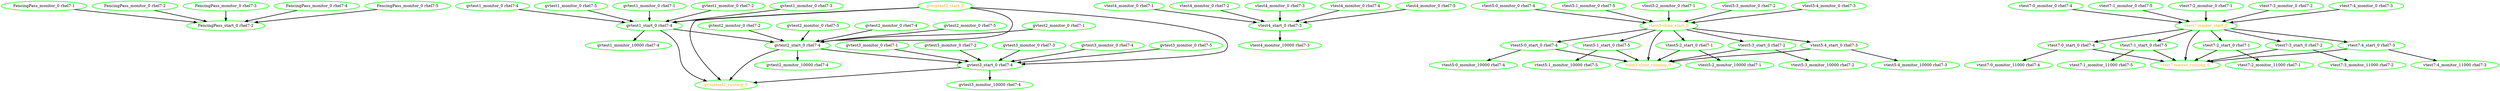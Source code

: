 digraph "g" {
"FencingPass_monitor_0 rhel7-1" -> "FencingPass_start_0 rhel7-2" [ style = bold]
"FencingPass_monitor_0 rhel7-1" [ style=bold color="green" fontcolor="black"]
"FencingPass_monitor_0 rhel7-2" -> "FencingPass_start_0 rhel7-2" [ style = bold]
"FencingPass_monitor_0 rhel7-2" [ style=bold color="green" fontcolor="black"]
"FencingPass_monitor_0 rhel7-3" -> "FencingPass_start_0 rhel7-2" [ style = bold]
"FencingPass_monitor_0 rhel7-3" [ style=bold color="green" fontcolor="black"]
"FencingPass_monitor_0 rhel7-4" -> "FencingPass_start_0 rhel7-2" [ style = bold]
"FencingPass_monitor_0 rhel7-4" [ style=bold color="green" fontcolor="black"]
"FencingPass_monitor_0 rhel7-5" -> "FencingPass_start_0 rhel7-2" [ style = bold]
"FencingPass_monitor_0 rhel7-5" [ style=bold color="green" fontcolor="black"]
"FencingPass_start_0 rhel7-2" [ style=bold color="green" fontcolor="black"]
"grouptest2_running_0" [ style=bold color="green" fontcolor="orange"]
"grouptest2_start_0" -> "grouptest2_running_0" [ style = bold]
"grouptest2_start_0" -> "gvtest1_start_0 rhel7-4" [ style = bold]
"grouptest2_start_0" -> "gvtest2_start_0 rhel7-4" [ style = bold]
"grouptest2_start_0" -> "gvtest3_start_0 rhel7-4" [ style = bold]
"grouptest2_start_0" [ style=bold color="green" fontcolor="orange"]
"gvtest1_monitor_0 rhel7-1" -> "gvtest1_start_0 rhel7-4" [ style = bold]
"gvtest1_monitor_0 rhel7-1" [ style=bold color="green" fontcolor="black"]
"gvtest1_monitor_0 rhel7-2" -> "gvtest1_start_0 rhel7-4" [ style = bold]
"gvtest1_monitor_0 rhel7-2" [ style=bold color="green" fontcolor="black"]
"gvtest1_monitor_0 rhel7-3" -> "gvtest1_start_0 rhel7-4" [ style = bold]
"gvtest1_monitor_0 rhel7-3" [ style=bold color="green" fontcolor="black"]
"gvtest1_monitor_0 rhel7-4" -> "gvtest1_start_0 rhel7-4" [ style = bold]
"gvtest1_monitor_0 rhel7-4" [ style=bold color="green" fontcolor="black"]
"gvtest1_monitor_0 rhel7-5" -> "gvtest1_start_0 rhel7-4" [ style = bold]
"gvtest1_monitor_0 rhel7-5" [ style=bold color="green" fontcolor="black"]
"gvtest1_monitor_10000 rhel7-4" [ style=bold color="green" fontcolor="black"]
"gvtest1_start_0 rhel7-4" -> "grouptest2_running_0" [ style = bold]
"gvtest1_start_0 rhel7-4" -> "gvtest1_monitor_10000 rhel7-4" [ style = bold]
"gvtest1_start_0 rhel7-4" -> "gvtest2_start_0 rhel7-4" [ style = bold]
"gvtest1_start_0 rhel7-4" [ style=bold color="green" fontcolor="black"]
"gvtest2_monitor_0 rhel7-1" -> "gvtest2_start_0 rhel7-4" [ style = bold]
"gvtest2_monitor_0 rhel7-1" [ style=bold color="green" fontcolor="black"]
"gvtest2_monitor_0 rhel7-2" -> "gvtest2_start_0 rhel7-4" [ style = bold]
"gvtest2_monitor_0 rhel7-2" [ style=bold color="green" fontcolor="black"]
"gvtest2_monitor_0 rhel7-3" -> "gvtest2_start_0 rhel7-4" [ style = bold]
"gvtest2_monitor_0 rhel7-3" [ style=bold color="green" fontcolor="black"]
"gvtest2_monitor_0 rhel7-4" -> "gvtest2_start_0 rhel7-4" [ style = bold]
"gvtest2_monitor_0 rhel7-4" [ style=bold color="green" fontcolor="black"]
"gvtest2_monitor_0 rhel7-5" -> "gvtest2_start_0 rhel7-4" [ style = bold]
"gvtest2_monitor_0 rhel7-5" [ style=bold color="green" fontcolor="black"]
"gvtest2_monitor_10000 rhel7-4" [ style=bold color="green" fontcolor="black"]
"gvtest2_start_0 rhel7-4" -> "grouptest2_running_0" [ style = bold]
"gvtest2_start_0 rhel7-4" -> "gvtest2_monitor_10000 rhel7-4" [ style = bold]
"gvtest2_start_0 rhel7-4" -> "gvtest3_start_0 rhel7-4" [ style = bold]
"gvtest2_start_0 rhel7-4" [ style=bold color="green" fontcolor="black"]
"gvtest3_monitor_0 rhel7-1" -> "gvtest3_start_0 rhel7-4" [ style = bold]
"gvtest3_monitor_0 rhel7-1" [ style=bold color="green" fontcolor="black"]
"gvtest3_monitor_0 rhel7-2" -> "gvtest3_start_0 rhel7-4" [ style = bold]
"gvtest3_monitor_0 rhel7-2" [ style=bold color="green" fontcolor="black"]
"gvtest3_monitor_0 rhel7-3" -> "gvtest3_start_0 rhel7-4" [ style = bold]
"gvtest3_monitor_0 rhel7-3" [ style=bold color="green" fontcolor="black"]
"gvtest3_monitor_0 rhel7-4" -> "gvtest3_start_0 rhel7-4" [ style = bold]
"gvtest3_monitor_0 rhel7-4" [ style=bold color="green" fontcolor="black"]
"gvtest3_monitor_0 rhel7-5" -> "gvtest3_start_0 rhel7-4" [ style = bold]
"gvtest3_monitor_0 rhel7-5" [ style=bold color="green" fontcolor="black"]
"gvtest3_monitor_10000 rhel7-4" [ style=bold color="green" fontcolor="black"]
"gvtest3_start_0 rhel7-4" -> "grouptest2_running_0" [ style = bold]
"gvtest3_start_0 rhel7-4" -> "gvtest3_monitor_10000 rhel7-4" [ style = bold]
"gvtest3_start_0 rhel7-4" [ style=bold color="green" fontcolor="black"]
"vtest4_monitor_0 rhel7-1" -> "vtest4_start_0 rhel7-3" [ style = bold]
"vtest4_monitor_0 rhel7-1" [ style=bold color="green" fontcolor="black"]
"vtest4_monitor_0 rhel7-2" -> "vtest4_start_0 rhel7-3" [ style = bold]
"vtest4_monitor_0 rhel7-2" [ style=bold color="green" fontcolor="black"]
"vtest4_monitor_0 rhel7-3" -> "vtest4_start_0 rhel7-3" [ style = bold]
"vtest4_monitor_0 rhel7-3" [ style=bold color="green" fontcolor="black"]
"vtest4_monitor_0 rhel7-4" -> "vtest4_start_0 rhel7-3" [ style = bold]
"vtest4_monitor_0 rhel7-4" [ style=bold color="green" fontcolor="black"]
"vtest4_monitor_0 rhel7-5" -> "vtest4_start_0 rhel7-3" [ style = bold]
"vtest4_monitor_0 rhel7-5" [ style=bold color="green" fontcolor="black"]
"vtest4_monitor_10000 rhel7-3" [ style=bold color="green" fontcolor="black"]
"vtest4_start_0 rhel7-3" -> "vtest4_monitor_10000 rhel7-3" [ style = bold]
"vtest4_start_0 rhel7-3" [ style=bold color="green" fontcolor="black"]
"vtest5-clone_running_0" [ style=bold color="green" fontcolor="orange"]
"vtest5-clone_start_0" -> "vtest5-clone_running_0" [ style = bold]
"vtest5-clone_start_0" -> "vtest5:0_start_0 rhel7-4" [ style = bold]
"vtest5-clone_start_0" -> "vtest5:1_start_0 rhel7-5" [ style = bold]
"vtest5-clone_start_0" -> "vtest5:2_start_0 rhel7-1" [ style = bold]
"vtest5-clone_start_0" -> "vtest5:3_start_0 rhel7-2" [ style = bold]
"vtest5-clone_start_0" -> "vtest5:4_start_0 rhel7-3" [ style = bold]
"vtest5-clone_start_0" [ style=bold color="green" fontcolor="orange"]
"vtest5:0_monitor_0 rhel7-4" -> "vtest5-clone_start_0" [ style = bold]
"vtest5:0_monitor_0 rhel7-4" [ style=bold color="green" fontcolor="black"]
"vtest5:0_monitor_10000 rhel7-4" [ style=bold color="green" fontcolor="black"]
"vtest5:0_start_0 rhel7-4" -> "vtest5-clone_running_0" [ style = bold]
"vtest5:0_start_0 rhel7-4" -> "vtest5:0_monitor_10000 rhel7-4" [ style = bold]
"vtest5:0_start_0 rhel7-4" [ style=bold color="green" fontcolor="black"]
"vtest5:1_monitor_0 rhel7-5" -> "vtest5-clone_start_0" [ style = bold]
"vtest5:1_monitor_0 rhel7-5" [ style=bold color="green" fontcolor="black"]
"vtest5:1_monitor_10000 rhel7-5" [ style=bold color="green" fontcolor="black"]
"vtest5:1_start_0 rhel7-5" -> "vtest5-clone_running_0" [ style = bold]
"vtest5:1_start_0 rhel7-5" -> "vtest5:1_monitor_10000 rhel7-5" [ style = bold]
"vtest5:1_start_0 rhel7-5" [ style=bold color="green" fontcolor="black"]
"vtest5:2_monitor_0 rhel7-1" -> "vtest5-clone_start_0" [ style = bold]
"vtest5:2_monitor_0 rhel7-1" [ style=bold color="green" fontcolor="black"]
"vtest5:2_monitor_10000 rhel7-1" [ style=bold color="green" fontcolor="black"]
"vtest5:2_start_0 rhel7-1" -> "vtest5-clone_running_0" [ style = bold]
"vtest5:2_start_0 rhel7-1" -> "vtest5:2_monitor_10000 rhel7-1" [ style = bold]
"vtest5:2_start_0 rhel7-1" [ style=bold color="green" fontcolor="black"]
"vtest5:3_monitor_0 rhel7-2" -> "vtest5-clone_start_0" [ style = bold]
"vtest5:3_monitor_0 rhel7-2" [ style=bold color="green" fontcolor="black"]
"vtest5:3_monitor_10000 rhel7-2" [ style=bold color="green" fontcolor="black"]
"vtest5:3_start_0 rhel7-2" -> "vtest5-clone_running_0" [ style = bold]
"vtest5:3_start_0 rhel7-2" -> "vtest5:3_monitor_10000 rhel7-2" [ style = bold]
"vtest5:3_start_0 rhel7-2" [ style=bold color="green" fontcolor="black"]
"vtest5:4_monitor_0 rhel7-3" -> "vtest5-clone_start_0" [ style = bold]
"vtest5:4_monitor_0 rhel7-3" [ style=bold color="green" fontcolor="black"]
"vtest5:4_monitor_10000 rhel7-3" [ style=bold color="green" fontcolor="black"]
"vtest5:4_start_0 rhel7-3" -> "vtest5-clone_running_0" [ style = bold]
"vtest5:4_start_0 rhel7-3" -> "vtest5:4_monitor_10000 rhel7-3" [ style = bold]
"vtest5:4_start_0 rhel7-3" [ style=bold color="green" fontcolor="black"]
"vtest7-master_running_0" [ style=bold color="green" fontcolor="orange"]
"vtest7-master_start_0" -> "vtest7-master_running_0" [ style = bold]
"vtest7-master_start_0" -> "vtest7:0_start_0 rhel7-4" [ style = bold]
"vtest7-master_start_0" -> "vtest7:1_start_0 rhel7-5" [ style = bold]
"vtest7-master_start_0" -> "vtest7:2_start_0 rhel7-1" [ style = bold]
"vtest7-master_start_0" -> "vtest7:3_start_0 rhel7-2" [ style = bold]
"vtest7-master_start_0" -> "vtest7:4_start_0 rhel7-3" [ style = bold]
"vtest7-master_start_0" [ style=bold color="green" fontcolor="orange"]
"vtest7:0_monitor_0 rhel7-4" -> "vtest7-master_start_0" [ style = bold]
"vtest7:0_monitor_0 rhel7-4" [ style=bold color="green" fontcolor="black"]
"vtest7:0_monitor_11000 rhel7-4" [ style=bold color="green" fontcolor="black"]
"vtest7:0_start_0 rhel7-4" -> "vtest7-master_running_0" [ style = bold]
"vtest7:0_start_0 rhel7-4" -> "vtest7:0_monitor_11000 rhel7-4" [ style = bold]
"vtest7:0_start_0 rhel7-4" [ style=bold color="green" fontcolor="black"]
"vtest7:1_monitor_0 rhel7-5" -> "vtest7-master_start_0" [ style = bold]
"vtest7:1_monitor_0 rhel7-5" [ style=bold color="green" fontcolor="black"]
"vtest7:1_monitor_11000 rhel7-5" [ style=bold color="green" fontcolor="black"]
"vtest7:1_start_0 rhel7-5" -> "vtest7-master_running_0" [ style = bold]
"vtest7:1_start_0 rhel7-5" -> "vtest7:1_monitor_11000 rhel7-5" [ style = bold]
"vtest7:1_start_0 rhel7-5" [ style=bold color="green" fontcolor="black"]
"vtest7:2_monitor_0 rhel7-1" -> "vtest7-master_start_0" [ style = bold]
"vtest7:2_monitor_0 rhel7-1" [ style=bold color="green" fontcolor="black"]
"vtest7:2_monitor_11000 rhel7-1" [ style=bold color="green" fontcolor="black"]
"vtest7:2_start_0 rhel7-1" -> "vtest7-master_running_0" [ style = bold]
"vtest7:2_start_0 rhel7-1" -> "vtest7:2_monitor_11000 rhel7-1" [ style = bold]
"vtest7:2_start_0 rhel7-1" [ style=bold color="green" fontcolor="black"]
"vtest7:3_monitor_0 rhel7-2" -> "vtest7-master_start_0" [ style = bold]
"vtest7:3_monitor_0 rhel7-2" [ style=bold color="green" fontcolor="black"]
"vtest7:3_monitor_11000 rhel7-2" [ style=bold color="green" fontcolor="black"]
"vtest7:3_start_0 rhel7-2" -> "vtest7-master_running_0" [ style = bold]
"vtest7:3_start_0 rhel7-2" -> "vtest7:3_monitor_11000 rhel7-2" [ style = bold]
"vtest7:3_start_0 rhel7-2" [ style=bold color="green" fontcolor="black"]
"vtest7:4_monitor_0 rhel7-3" -> "vtest7-master_start_0" [ style = bold]
"vtest7:4_monitor_0 rhel7-3" [ style=bold color="green" fontcolor="black"]
"vtest7:4_monitor_11000 rhel7-3" [ style=bold color="green" fontcolor="black"]
"vtest7:4_start_0 rhel7-3" -> "vtest7-master_running_0" [ style = bold]
"vtest7:4_start_0 rhel7-3" -> "vtest7:4_monitor_11000 rhel7-3" [ style = bold]
"vtest7:4_start_0 rhel7-3" [ style=bold color="green" fontcolor="black"]
}

